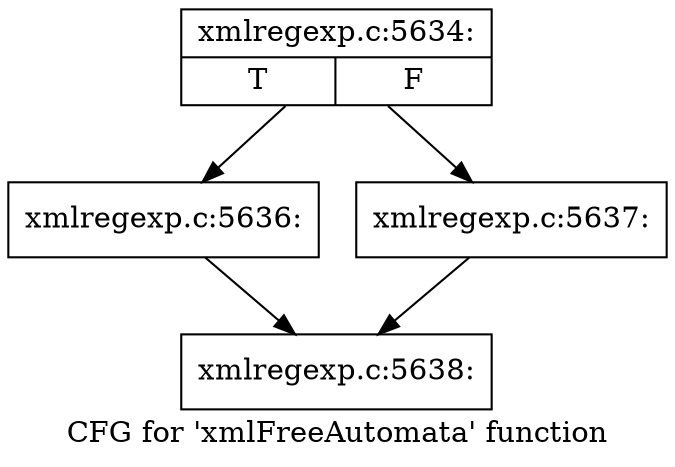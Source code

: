 digraph "CFG for 'xmlFreeAutomata' function" {
	label="CFG for 'xmlFreeAutomata' function";

	Node0x3913f00 [shape=record,label="{xmlregexp.c:5634:|{<s0>T|<s1>F}}"];
	Node0x3913f00 -> Node0x39168d0;
	Node0x3913f00 -> Node0x3916920;
	Node0x39168d0 [shape=record,label="{xmlregexp.c:5636:}"];
	Node0x39168d0 -> Node0x3916990;
	Node0x3916920 [shape=record,label="{xmlregexp.c:5637:}"];
	Node0x3916920 -> Node0x3916990;
	Node0x3916990 [shape=record,label="{xmlregexp.c:5638:}"];
}
